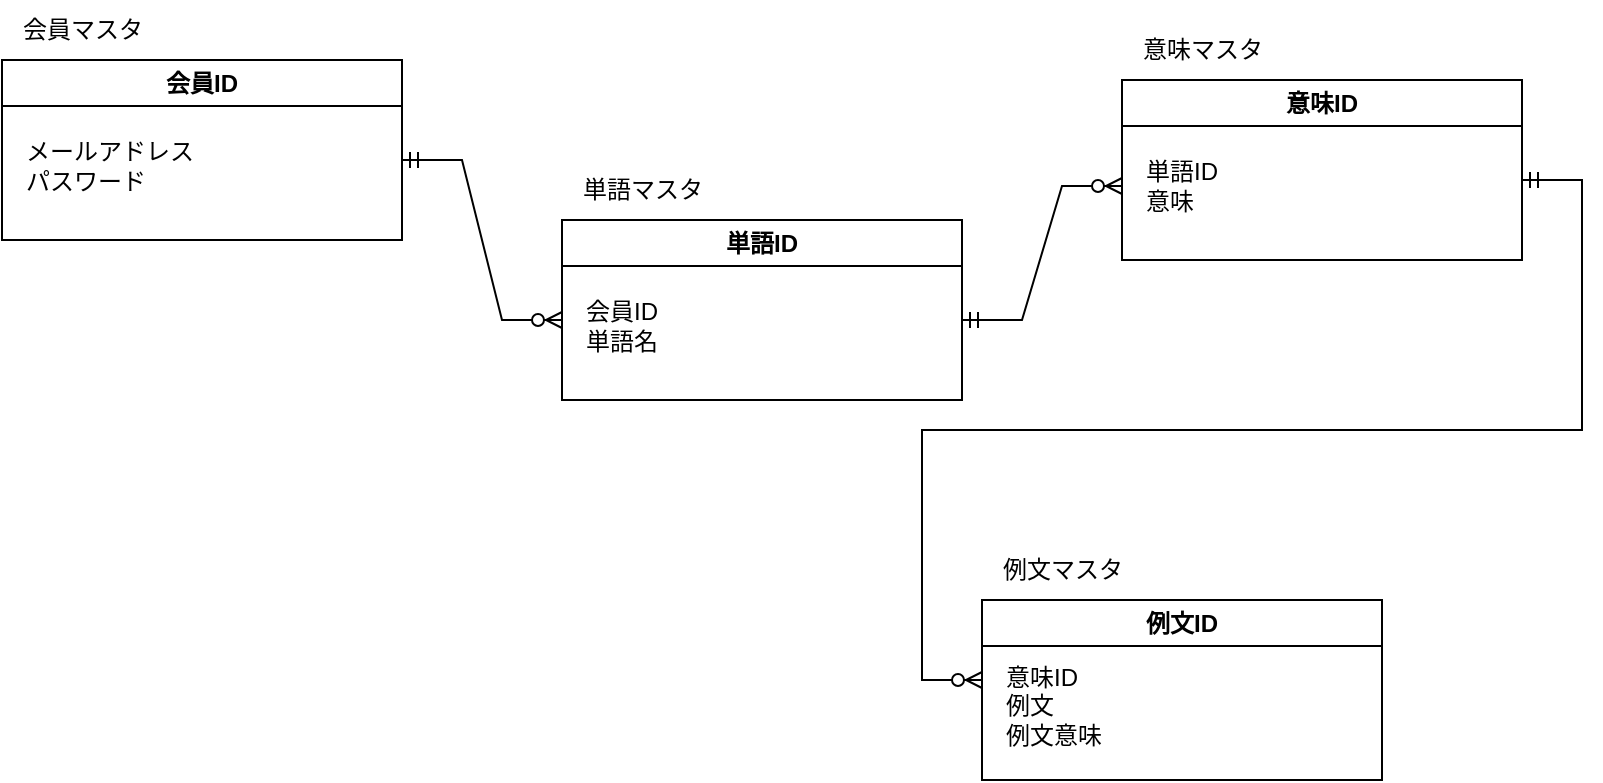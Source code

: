 <mxfile>
    <diagram id="IRg4vNi1FWXuDyx0FYFU" name="ページ1">
        <mxGraphModel dx="819" dy="499" grid="1" gridSize="10" guides="1" tooltips="1" connect="1" arrows="1" fold="1" page="1" pageScale="1" pageWidth="827" pageHeight="1169" math="0" shadow="0">
            <root>
                <mxCell id="0"/>
                <mxCell id="1" parent="0"/>
                <mxCell id="2" value="会員ID" style="swimlane;whiteSpace=wrap;html=1;startSize=23;" parent="1" vertex="1">
                    <mxGeometry x="40" y="90" width="200" height="90" as="geometry"/>
                </mxCell>
                <mxCell id="3" value="メールアドレス&lt;br&gt;パスワード" style="text;html=1;align=left;verticalAlign=middle;resizable=0;points=[];autosize=1;strokeColor=none;fillColor=none;spacing=2;spacingTop=0;" parent="2" vertex="1">
                    <mxGeometry x="10" y="33" width="110" height="40" as="geometry"/>
                </mxCell>
                <mxCell id="4" value="会員マスタ" style="text;html=1;align=center;verticalAlign=middle;resizable=0;points=[];autosize=1;strokeColor=none;fillColor=none;" parent="1" vertex="1">
                    <mxGeometry x="40" y="60" width="80" height="30" as="geometry"/>
                </mxCell>
                <mxCell id="5" value="単語ID" style="swimlane;whiteSpace=wrap;html=1;startSize=23;" parent="1" vertex="1">
                    <mxGeometry x="320" y="170" width="200" height="90" as="geometry"/>
                </mxCell>
                <mxCell id="6" value="会員ID&lt;br&gt;単語名" style="text;html=1;align=left;verticalAlign=middle;resizable=0;points=[];autosize=1;strokeColor=none;fillColor=none;spacing=2;spacingTop=0;" parent="5" vertex="1">
                    <mxGeometry x="10" y="33" width="60" height="40" as="geometry"/>
                </mxCell>
                <mxCell id="7" value="単語マスタ" style="text;html=1;align=center;verticalAlign=middle;resizable=0;points=[];autosize=1;strokeColor=none;fillColor=none;" parent="1" vertex="1">
                    <mxGeometry x="320" y="140" width="80" height="30" as="geometry"/>
                </mxCell>
                <mxCell id="8" value="意味ID" style="swimlane;whiteSpace=wrap;html=1;startSize=23;" parent="1" vertex="1">
                    <mxGeometry x="600" y="100" width="200" height="90" as="geometry"/>
                </mxCell>
                <mxCell id="9" value="単語ID&lt;br&gt;意味" style="text;html=1;align=left;verticalAlign=middle;resizable=0;points=[];autosize=1;strokeColor=none;fillColor=none;spacing=2;spacingTop=0;" parent="8" vertex="1">
                    <mxGeometry x="10" y="33" width="60" height="40" as="geometry"/>
                </mxCell>
                <mxCell id="10" value="意味マスタ" style="text;html=1;align=center;verticalAlign=middle;resizable=0;points=[];autosize=1;strokeColor=none;fillColor=none;" parent="1" vertex="1">
                    <mxGeometry x="600" y="70" width="80" height="30" as="geometry"/>
                </mxCell>
                <mxCell id="11" value="例文ID" style="swimlane;whiteSpace=wrap;html=1;startSize=23;" parent="1" vertex="1">
                    <mxGeometry x="530" y="360" width="200" height="90" as="geometry"/>
                </mxCell>
                <mxCell id="12" value="意味ID&lt;br&gt;例文&lt;br&gt;例文意味" style="text;html=1;align=left;verticalAlign=middle;resizable=0;points=[];autosize=1;strokeColor=none;fillColor=none;spacing=2;spacingTop=0;" parent="11" vertex="1">
                    <mxGeometry x="10" y="28" width="70" height="50" as="geometry"/>
                </mxCell>
                <mxCell id="13" value="例文マスタ" style="text;html=1;align=center;verticalAlign=middle;resizable=0;points=[];autosize=1;strokeColor=none;fillColor=none;" parent="1" vertex="1">
                    <mxGeometry x="530" y="330" width="80" height="30" as="geometry"/>
                </mxCell>
                <mxCell id="14" value="" style="edgeStyle=entityRelationEdgeStyle;fontSize=12;html=1;endArrow=ERzeroToMany;startArrow=ERmandOne;rounded=0;" parent="1" edge="1">
                    <mxGeometry width="100" height="100" relative="1" as="geometry">
                        <mxPoint x="240" y="140" as="sourcePoint"/>
                        <mxPoint x="320" y="220" as="targetPoint"/>
                    </mxGeometry>
                </mxCell>
                <mxCell id="15" value="" style="edgeStyle=entityRelationEdgeStyle;fontSize=12;html=1;endArrow=ERzeroToMany;startArrow=ERmandOne;rounded=0;" parent="1" edge="1">
                    <mxGeometry width="100" height="100" relative="1" as="geometry">
                        <mxPoint x="520" y="220" as="sourcePoint"/>
                        <mxPoint x="600" y="153" as="targetPoint"/>
                    </mxGeometry>
                </mxCell>
                <mxCell id="16" value="" style="edgeStyle=entityRelationEdgeStyle;fontSize=12;html=1;endArrow=ERzeroToMany;startArrow=ERmandOne;rounded=0;exitX=0.75;exitY=1;exitDx=0;exitDy=0;" parent="1" edge="1">
                    <mxGeometry width="100" height="100" relative="1" as="geometry">
                        <mxPoint x="800" y="150.0" as="sourcePoint"/>
                        <mxPoint x="530" y="400" as="targetPoint"/>
                    </mxGeometry>
                </mxCell>
            </root>
        </mxGraphModel>
    </diagram>
</mxfile>